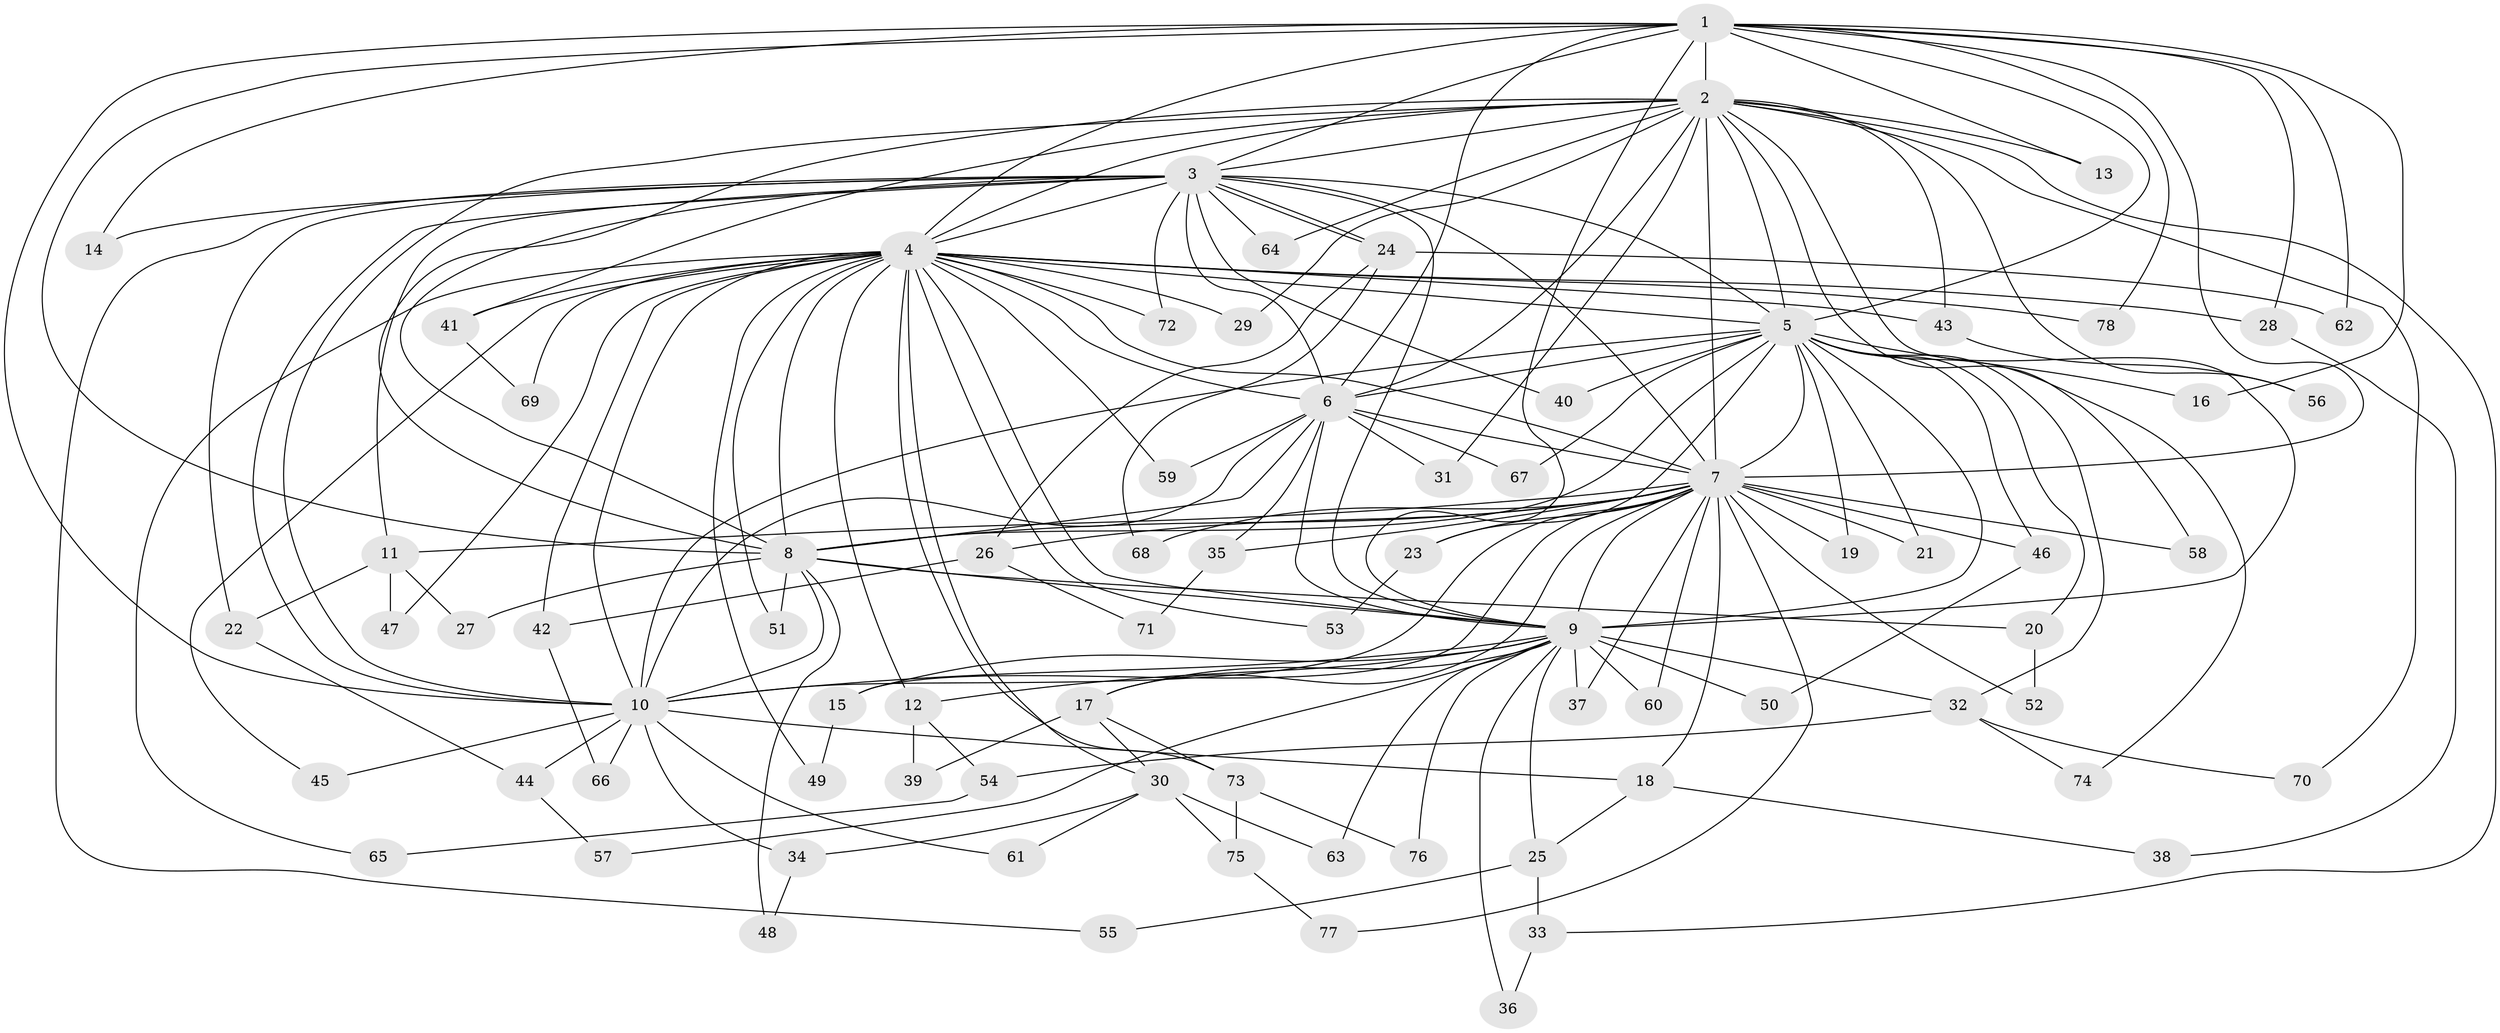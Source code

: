 // coarse degree distribution, {20: 0.02564102564102564, 17: 0.02564102564102564, 2: 0.5641025641025641, 1: 0.20512820512820512, 3: 0.05128205128205128, 19: 0.02564102564102564, 4: 0.05128205128205128, 9: 0.02564102564102564, 7: 0.02564102564102564}
// Generated by graph-tools (version 1.1) at 2025/47/03/04/25 21:47:58]
// undirected, 78 vertices, 181 edges
graph export_dot {
graph [start="1"]
  node [color=gray90,style=filled];
  1;
  2;
  3;
  4;
  5;
  6;
  7;
  8;
  9;
  10;
  11;
  12;
  13;
  14;
  15;
  16;
  17;
  18;
  19;
  20;
  21;
  22;
  23;
  24;
  25;
  26;
  27;
  28;
  29;
  30;
  31;
  32;
  33;
  34;
  35;
  36;
  37;
  38;
  39;
  40;
  41;
  42;
  43;
  44;
  45;
  46;
  47;
  48;
  49;
  50;
  51;
  52;
  53;
  54;
  55;
  56;
  57;
  58;
  59;
  60;
  61;
  62;
  63;
  64;
  65;
  66;
  67;
  68;
  69;
  70;
  71;
  72;
  73;
  74;
  75;
  76;
  77;
  78;
  1 -- 2;
  1 -- 3;
  1 -- 4;
  1 -- 5;
  1 -- 6;
  1 -- 7;
  1 -- 8;
  1 -- 9;
  1 -- 10;
  1 -- 13;
  1 -- 14;
  1 -- 16;
  1 -- 28;
  1 -- 62;
  1 -- 78;
  2 -- 3;
  2 -- 4;
  2 -- 5;
  2 -- 6;
  2 -- 7;
  2 -- 8;
  2 -- 9;
  2 -- 10;
  2 -- 13;
  2 -- 29;
  2 -- 31;
  2 -- 33;
  2 -- 41;
  2 -- 43;
  2 -- 56;
  2 -- 58;
  2 -- 64;
  2 -- 70;
  3 -- 4;
  3 -- 5;
  3 -- 6;
  3 -- 7;
  3 -- 8;
  3 -- 9;
  3 -- 10;
  3 -- 11;
  3 -- 14;
  3 -- 22;
  3 -- 24;
  3 -- 24;
  3 -- 40;
  3 -- 55;
  3 -- 64;
  3 -- 72;
  4 -- 5;
  4 -- 6;
  4 -- 7;
  4 -- 8;
  4 -- 9;
  4 -- 10;
  4 -- 12;
  4 -- 28;
  4 -- 29;
  4 -- 30;
  4 -- 41;
  4 -- 42;
  4 -- 43;
  4 -- 45;
  4 -- 47;
  4 -- 49;
  4 -- 51;
  4 -- 53;
  4 -- 59;
  4 -- 65;
  4 -- 69;
  4 -- 72;
  4 -- 73;
  4 -- 78;
  5 -- 6;
  5 -- 7;
  5 -- 8;
  5 -- 9;
  5 -- 10;
  5 -- 16;
  5 -- 19;
  5 -- 20;
  5 -- 21;
  5 -- 23;
  5 -- 32;
  5 -- 40;
  5 -- 46;
  5 -- 67;
  5 -- 74;
  6 -- 7;
  6 -- 8;
  6 -- 9;
  6 -- 10;
  6 -- 31;
  6 -- 35;
  6 -- 59;
  6 -- 67;
  7 -- 8;
  7 -- 9;
  7 -- 10;
  7 -- 11;
  7 -- 15;
  7 -- 17;
  7 -- 18;
  7 -- 19;
  7 -- 21;
  7 -- 23;
  7 -- 26;
  7 -- 35;
  7 -- 37;
  7 -- 46;
  7 -- 52;
  7 -- 58;
  7 -- 60;
  7 -- 68;
  7 -- 77;
  8 -- 9;
  8 -- 10;
  8 -- 20;
  8 -- 27;
  8 -- 48;
  8 -- 51;
  9 -- 10;
  9 -- 12;
  9 -- 15;
  9 -- 17;
  9 -- 25;
  9 -- 32;
  9 -- 36;
  9 -- 37;
  9 -- 50;
  9 -- 57;
  9 -- 60;
  9 -- 63;
  9 -- 76;
  10 -- 18;
  10 -- 34;
  10 -- 44;
  10 -- 45;
  10 -- 61;
  10 -- 66;
  11 -- 22;
  11 -- 27;
  11 -- 47;
  12 -- 39;
  12 -- 54;
  15 -- 49;
  17 -- 30;
  17 -- 39;
  17 -- 73;
  18 -- 25;
  18 -- 38;
  20 -- 52;
  22 -- 44;
  23 -- 53;
  24 -- 26;
  24 -- 62;
  24 -- 68;
  25 -- 33;
  25 -- 55;
  26 -- 42;
  26 -- 71;
  28 -- 38;
  30 -- 34;
  30 -- 61;
  30 -- 63;
  30 -- 75;
  32 -- 54;
  32 -- 70;
  32 -- 74;
  33 -- 36;
  34 -- 48;
  35 -- 71;
  41 -- 69;
  42 -- 66;
  43 -- 56;
  44 -- 57;
  46 -- 50;
  54 -- 65;
  73 -- 75;
  73 -- 76;
  75 -- 77;
}
